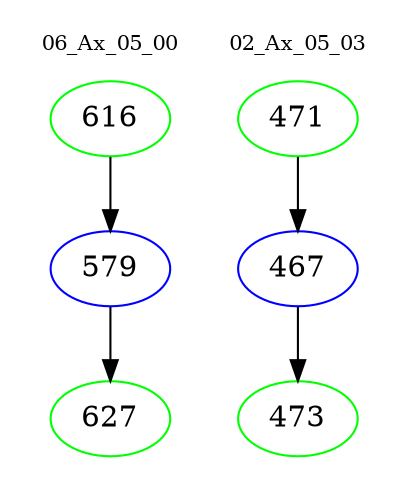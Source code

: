digraph{
subgraph cluster_0 {
color = white
label = "06_Ax_05_00";
fontsize=10;
T0_616 [label="616", color="green"]
T0_616 -> T0_579 [color="black"]
T0_579 [label="579", color="blue"]
T0_579 -> T0_627 [color="black"]
T0_627 [label="627", color="green"]
}
subgraph cluster_1 {
color = white
label = "02_Ax_05_03";
fontsize=10;
T1_471 [label="471", color="green"]
T1_471 -> T1_467 [color="black"]
T1_467 [label="467", color="blue"]
T1_467 -> T1_473 [color="black"]
T1_473 [label="473", color="green"]
}
}
